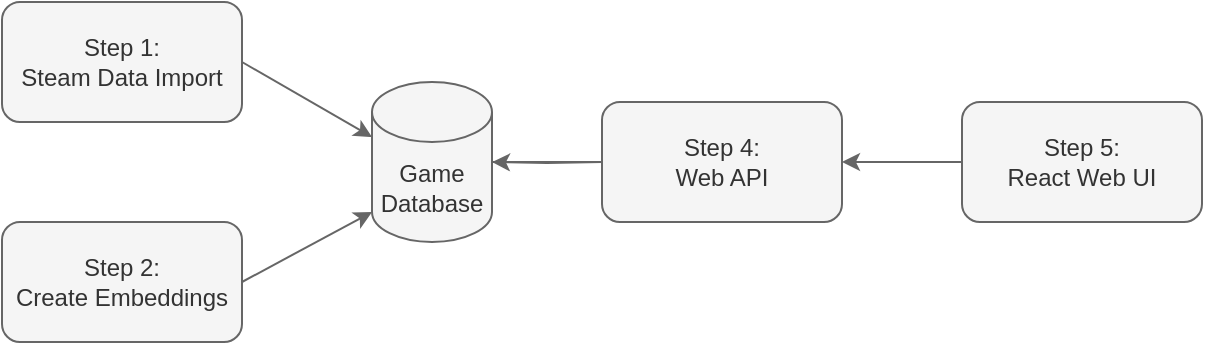 <mxfile version="22.1.7" type="device">
  <diagram name="Page-1" id="UvUOeiH-h5PXP4qHmLSq">
    <mxGraphModel dx="947" dy="811" grid="1" gridSize="10" guides="1" tooltips="1" connect="1" arrows="1" fold="1" page="1" pageScale="1" pageWidth="850" pageHeight="1100" math="0" shadow="0">
      <root>
        <mxCell id="0" />
        <mxCell id="1" parent="0" />
        <mxCell id="n2bmS_7FnRUSpDDIl6eK-1" value="Game Database" style="shape=cylinder3;whiteSpace=wrap;html=1;boundedLbl=1;backgroundOutline=1;size=15;fillColor=#f5f5f5;fontColor=#333333;strokeColor=#666666;" vertex="1" parent="1">
          <mxGeometry x="285" y="140" width="60" height="80" as="geometry" />
        </mxCell>
        <mxCell id="n2bmS_7FnRUSpDDIl6eK-2" value="Step 1:&lt;br&gt;Steam Data Import" style="rounded=1;whiteSpace=wrap;html=1;fillColor=#f5f5f5;fontColor=#333333;strokeColor=#666666;" vertex="1" parent="1">
          <mxGeometry x="100" y="100" width="120" height="60" as="geometry" />
        </mxCell>
        <mxCell id="n2bmS_7FnRUSpDDIl6eK-3" value="Step 2:&lt;br&gt;Create Embeddings" style="rounded=1;whiteSpace=wrap;html=1;fillColor=#f5f5f5;fontColor=#333333;strokeColor=#666666;" vertex="1" parent="1">
          <mxGeometry x="100" y="210" width="120" height="60" as="geometry" />
        </mxCell>
        <mxCell id="n2bmS_7FnRUSpDDIl6eK-4" value="" style="endArrow=classic;html=1;rounded=0;exitX=1;exitY=0.5;exitDx=0;exitDy=0;entryX=0;entryY=0;entryDx=0;entryDy=27.5;entryPerimeter=0;fillColor=#f5f5f5;strokeColor=#666666;" edge="1" parent="1" source="n2bmS_7FnRUSpDDIl6eK-2" target="n2bmS_7FnRUSpDDIl6eK-1">
          <mxGeometry width="50" height="50" relative="1" as="geometry">
            <mxPoint x="260" y="380" as="sourcePoint" />
            <mxPoint x="310" y="330" as="targetPoint" />
          </mxGeometry>
        </mxCell>
        <mxCell id="n2bmS_7FnRUSpDDIl6eK-5" value="" style="endArrow=classic;html=1;rounded=0;exitX=1;exitY=0.5;exitDx=0;exitDy=0;entryX=0;entryY=1;entryDx=0;entryDy=-15;entryPerimeter=0;fillColor=#f5f5f5;strokeColor=#666666;" edge="1" parent="1" source="n2bmS_7FnRUSpDDIl6eK-3" target="n2bmS_7FnRUSpDDIl6eK-1">
          <mxGeometry width="50" height="50" relative="1" as="geometry">
            <mxPoint x="230" y="340" as="sourcePoint" />
            <mxPoint x="280" y="290" as="targetPoint" />
          </mxGeometry>
        </mxCell>
        <mxCell id="n2bmS_7FnRUSpDDIl6eK-10" value="" style="edgeStyle=orthogonalEdgeStyle;rounded=0;orthogonalLoop=1;jettySize=auto;html=1;fillColor=#f5f5f5;strokeColor=#666666;" edge="1" parent="1" target="n2bmS_7FnRUSpDDIl6eK-1">
          <mxGeometry relative="1" as="geometry">
            <mxPoint x="400" y="180" as="sourcePoint" />
          </mxGeometry>
        </mxCell>
        <mxCell id="n2bmS_7FnRUSpDDIl6eK-6" value="Step 4:&lt;br&gt;Web API" style="rounded=1;whiteSpace=wrap;html=1;fillColor=#f5f5f5;fontColor=#333333;strokeColor=#666666;" vertex="1" parent="1">
          <mxGeometry x="400" y="150" width="120" height="60" as="geometry" />
        </mxCell>
        <mxCell id="n2bmS_7FnRUSpDDIl6eK-7" value="" style="endArrow=none;html=1;rounded=0;exitX=1;exitY=0.5;exitDx=0;exitDy=0;exitPerimeter=0;endFill=0;fillColor=#f5f5f5;strokeColor=#666666;" edge="1" parent="1" source="n2bmS_7FnRUSpDDIl6eK-1">
          <mxGeometry width="50" height="50" relative="1" as="geometry">
            <mxPoint x="340" y="370" as="sourcePoint" />
            <mxPoint x="400" y="180" as="targetPoint" />
          </mxGeometry>
        </mxCell>
        <mxCell id="n2bmS_7FnRUSpDDIl6eK-8" value="Step 5:&lt;br&gt;React Web UI" style="rounded=1;whiteSpace=wrap;html=1;fillColor=#f5f5f5;fontColor=#333333;strokeColor=#666666;" vertex="1" parent="1">
          <mxGeometry x="580" y="150" width="120" height="60" as="geometry" />
        </mxCell>
        <mxCell id="n2bmS_7FnRUSpDDIl6eK-11" value="" style="endArrow=classic;html=1;rounded=0;exitX=0;exitY=0.5;exitDx=0;exitDy=0;entryX=1;entryY=0.5;entryDx=0;entryDy=0;fillColor=#f5f5f5;strokeColor=#666666;" edge="1" parent="1" source="n2bmS_7FnRUSpDDIl6eK-8" target="n2bmS_7FnRUSpDDIl6eK-6">
          <mxGeometry width="50" height="50" relative="1" as="geometry">
            <mxPoint x="600" y="310" as="sourcePoint" />
            <mxPoint x="650" y="260" as="targetPoint" />
          </mxGeometry>
        </mxCell>
      </root>
    </mxGraphModel>
  </diagram>
</mxfile>
